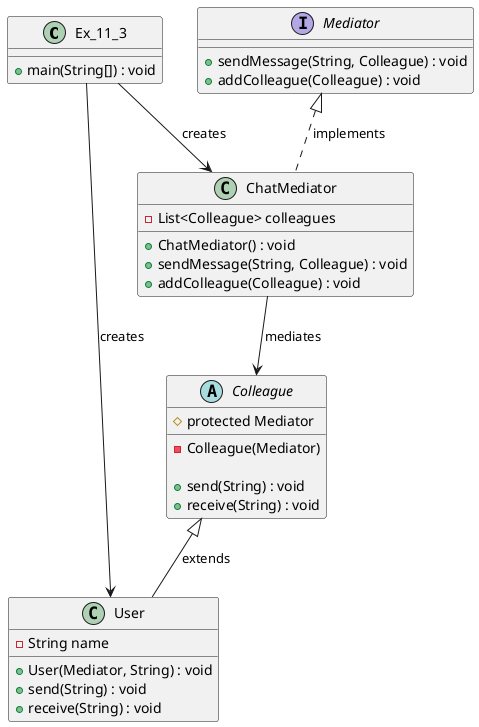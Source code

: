 @startuml diagram_11_3

class Ex_11_3 {
    + main(String[]) : void
}

interface Mediator {
    + sendMessage(String, Colleague) : void
    + addColleague(Colleague) : void
}

abstract class Colleague {
    # protected Mediator

    - Colleague(Mediator)

    + send(String) : void
    + receive(String) : void
}

class ChatMediator {
    - List<Colleague> colleagues

    + ChatMediator() : void
    + sendMessage(String, Colleague) : void
    + addColleague(Colleague) : void
}

class User {
    - String name

    + User(Mediator, String) : void
    + send(String) : void
    + receive(String) : void
}

Mediator <|.. ChatMediator : implements
Colleague <|-- User : extends

ChatMediator --> Colleague : mediates

Ex_11_3 --> ChatMediator : creates
Ex_11_3 --> User : creates

@enduml